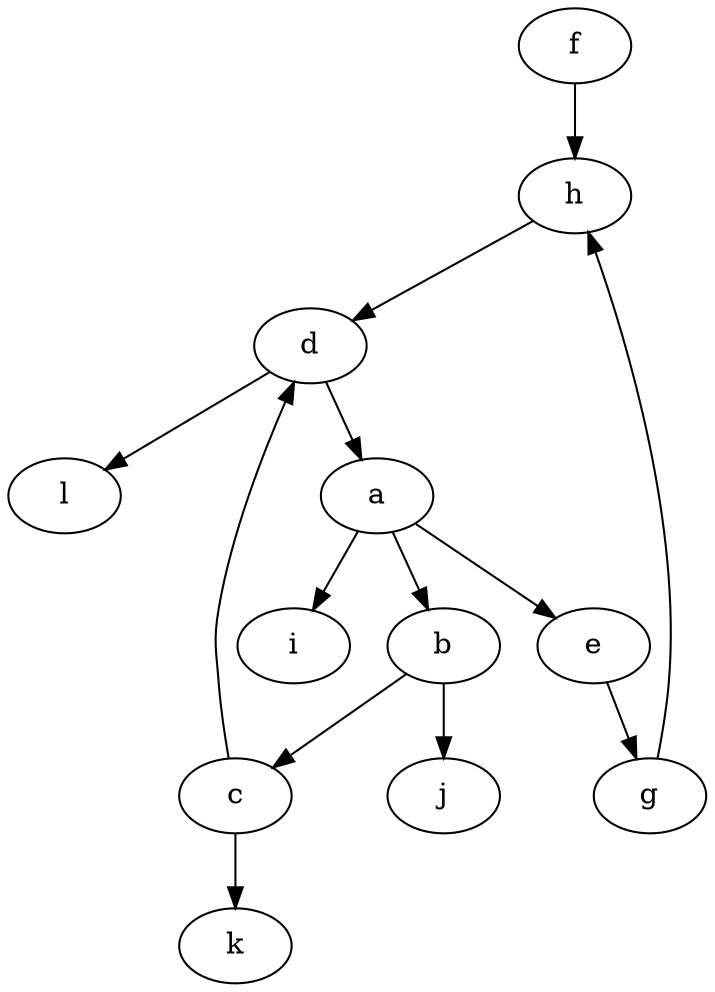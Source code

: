 digraph G {
  f -> h;
  a -> b;
  a -> e;
  h -> d;
  b -> c;
  c -> d;
  e -> g;
  d -> a;
  g -> h;
  a -> i;
  b -> j;
  c -> k;
  d -> l;
}

